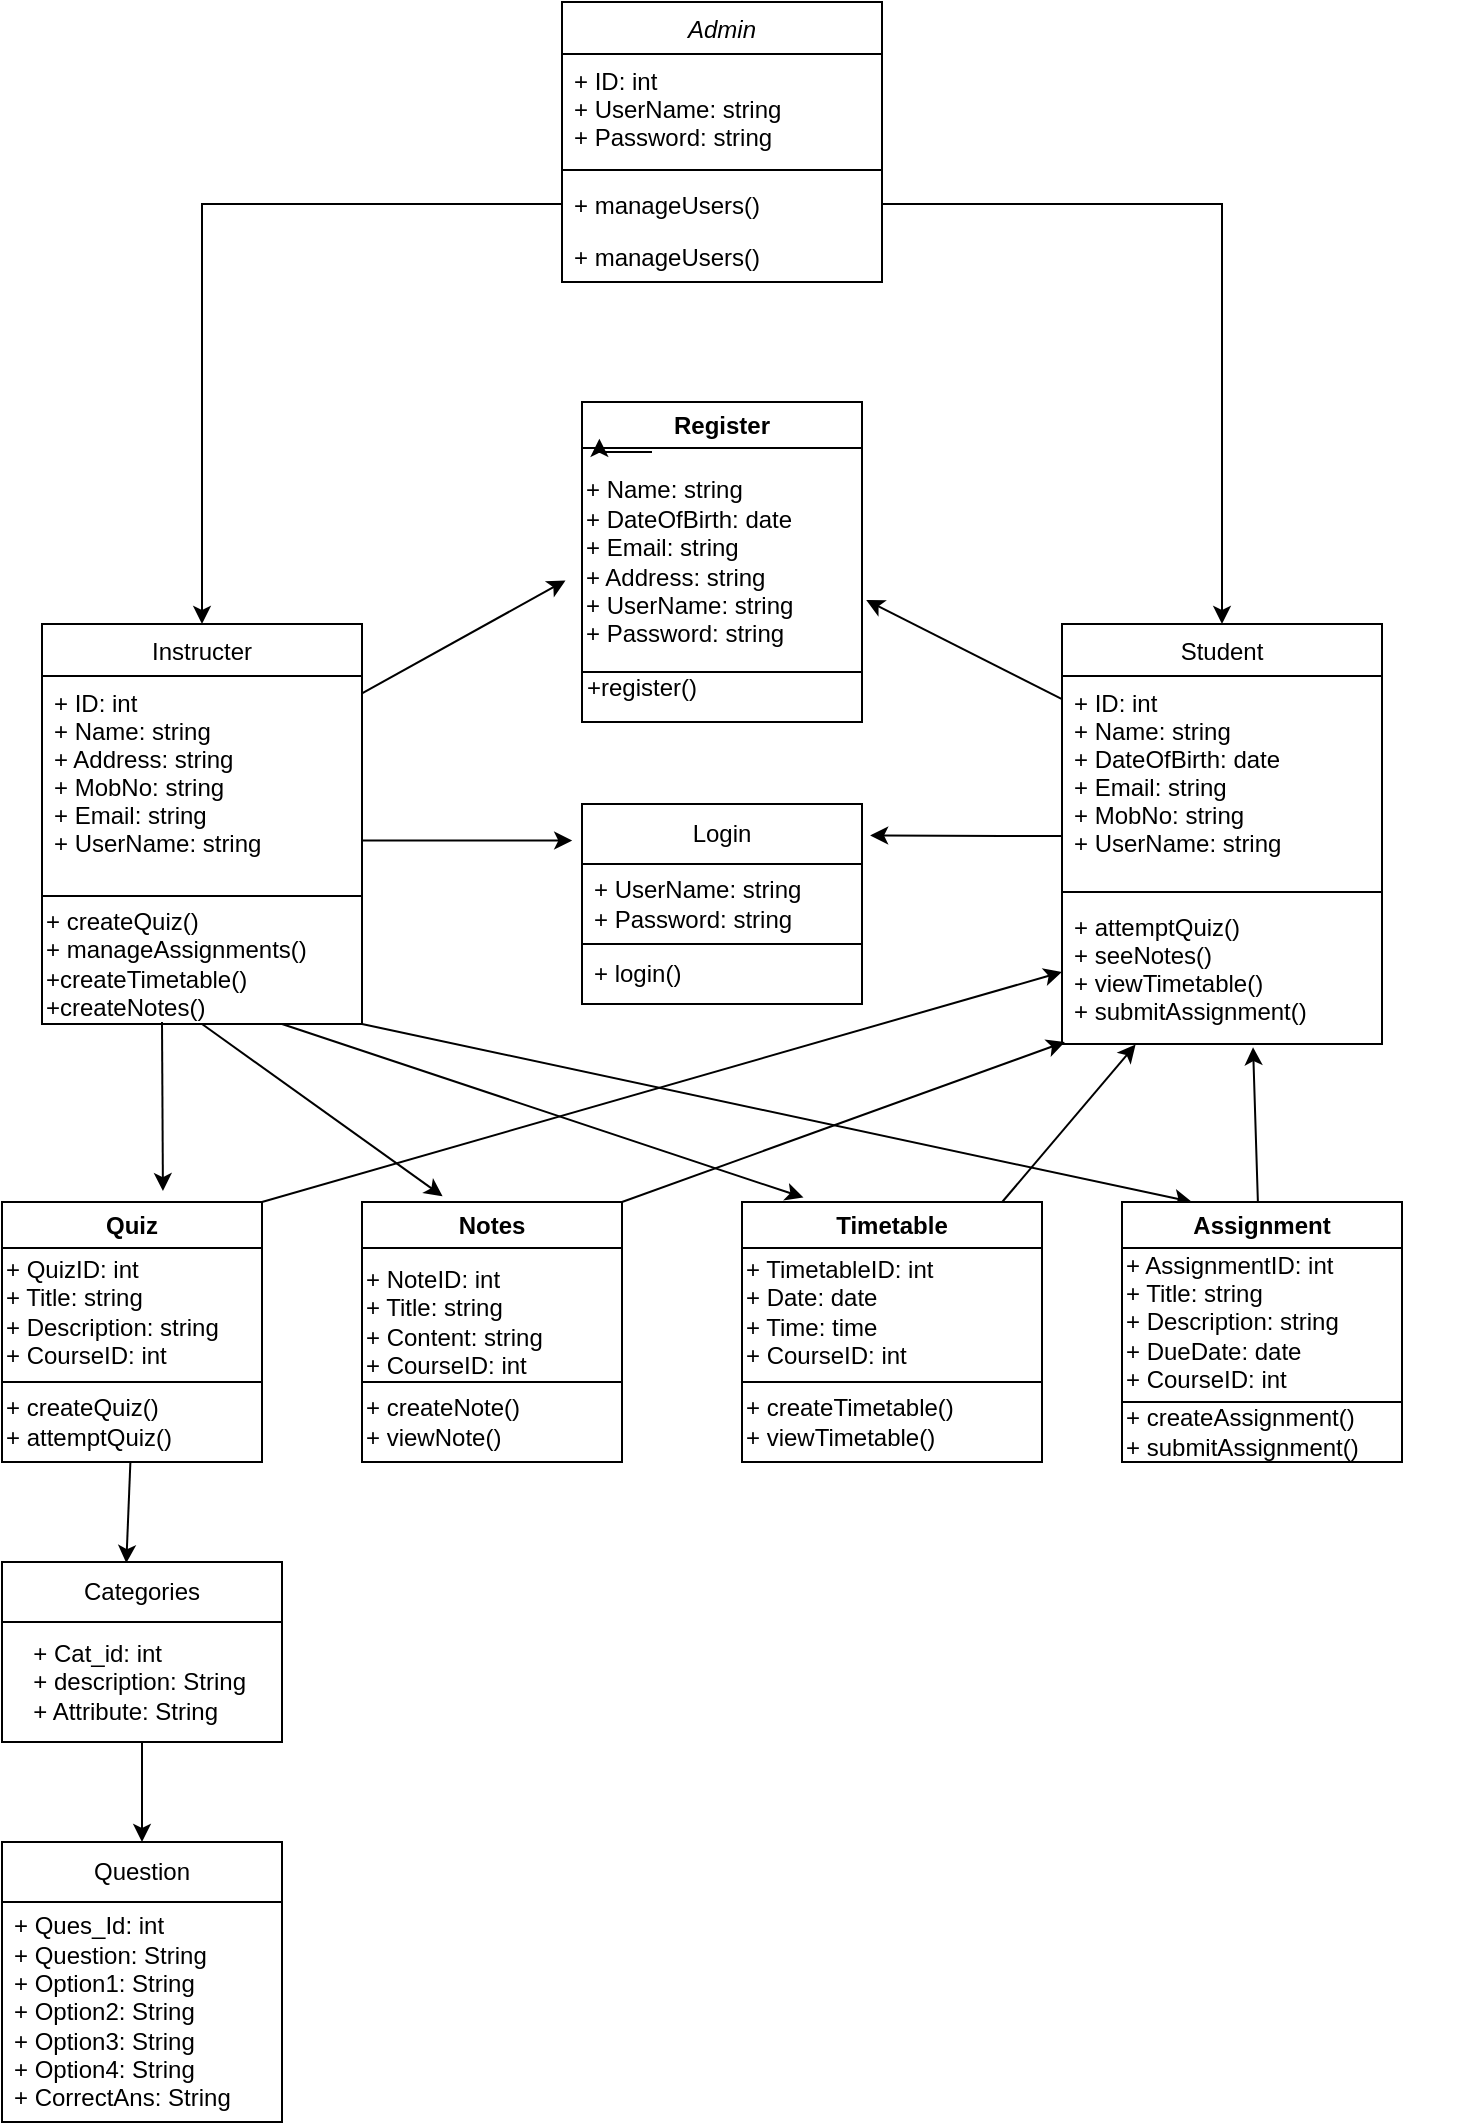 <mxfile version="24.6.4" type="device">
  <diagram id="C5RBs43oDa-KdzZeNtuy" name="Page-1">
    <mxGraphModel dx="770" dy="2772" grid="1" gridSize="10" guides="1" tooltips="1" connect="1" arrows="1" fold="1" page="1" pageScale="1" pageWidth="827" pageHeight="1169" math="0" shadow="0">
      <root>
        <mxCell id="WIyWlLk6GJQsqaUBKTNV-0" />
        <mxCell id="WIyWlLk6GJQsqaUBKTNV-1" parent="WIyWlLk6GJQsqaUBKTNV-0" />
        <mxCell id="zkfFHV4jXpPFQw0GAbJ--0" value="Admin" style="swimlane;fontStyle=2;align=center;verticalAlign=top;childLayout=stackLayout;horizontal=1;startSize=26;horizontalStack=0;resizeParent=1;resizeLast=0;collapsible=1;marginBottom=0;rounded=0;shadow=0;strokeWidth=1;" parent="WIyWlLk6GJQsqaUBKTNV-1" vertex="1">
          <mxGeometry x="360" y="-1480" width="160" height="140" as="geometry">
            <mxRectangle x="230" y="140" width="160" height="26" as="alternateBounds" />
          </mxGeometry>
        </mxCell>
        <mxCell id="zkfFHV4jXpPFQw0GAbJ--1" value="+ ID: int&#xa;+ UserName: string&#xa;+ Password: string&#xa;" style="text;align=left;verticalAlign=top;spacingLeft=4;spacingRight=4;overflow=hidden;rotatable=0;points=[[0,0.5],[1,0.5]];portConstraint=eastwest;" parent="zkfFHV4jXpPFQw0GAbJ--0" vertex="1">
          <mxGeometry y="26" width="160" height="54" as="geometry" />
        </mxCell>
        <mxCell id="zkfFHV4jXpPFQw0GAbJ--4" value="" style="line;html=1;strokeWidth=1;align=left;verticalAlign=middle;spacingTop=-1;spacingLeft=3;spacingRight=3;rotatable=0;labelPosition=right;points=[];portConstraint=eastwest;" parent="zkfFHV4jXpPFQw0GAbJ--0" vertex="1">
          <mxGeometry y="80" width="160" height="8" as="geometry" />
        </mxCell>
        <mxCell id="zkfFHV4jXpPFQw0GAbJ--5" value="+ manageUsers()" style="text;align=left;verticalAlign=top;spacingLeft=4;spacingRight=4;overflow=hidden;rotatable=0;points=[[0,0.5],[1,0.5]];portConstraint=eastwest;" parent="zkfFHV4jXpPFQw0GAbJ--0" vertex="1">
          <mxGeometry y="88" width="160" height="26" as="geometry" />
        </mxCell>
        <mxCell id="uqK89nwIsQNu-sXimUSj-8" value="+ manageUsers()" style="text;align=left;verticalAlign=top;spacingLeft=4;spacingRight=4;overflow=hidden;rotatable=0;points=[[0,0.5],[1,0.5]];portConstraint=eastwest;" vertex="1" parent="zkfFHV4jXpPFQw0GAbJ--0">
          <mxGeometry y="114" width="160" height="26" as="geometry" />
        </mxCell>
        <mxCell id="uqK89nwIsQNu-sXimUSj-15" value="" style="edgeStyle=none;rounded=0;orthogonalLoop=1;jettySize=auto;html=1;entryX=0.619;entryY=-0.042;entryDx=0;entryDy=0;entryPerimeter=0;" edge="1" parent="WIyWlLk6GJQsqaUBKTNV-1" target="egtf2XSQSxhOQ9Tigwxa-14">
          <mxGeometry relative="1" as="geometry">
            <mxPoint x="160" y="-970" as="sourcePoint" />
          </mxGeometry>
        </mxCell>
        <mxCell id="uqK89nwIsQNu-sXimUSj-17" style="edgeStyle=none;rounded=0;orthogonalLoop=1;jettySize=auto;html=1;entryX=0.205;entryY=-0.017;entryDx=0;entryDy=0;entryPerimeter=0;exitX=0.75;exitY=1;exitDx=0;exitDy=0;" edge="1" parent="WIyWlLk6GJQsqaUBKTNV-1" source="zkfFHV4jXpPFQw0GAbJ--6" target="egtf2XSQSxhOQ9Tigwxa-17">
          <mxGeometry relative="1" as="geometry">
            <mxPoint x="410" y="-870" as="targetPoint" />
            <mxPoint x="210" y="-970" as="sourcePoint" />
          </mxGeometry>
        </mxCell>
        <mxCell id="uqK89nwIsQNu-sXimUSj-18" style="edgeStyle=none;rounded=0;orthogonalLoop=1;jettySize=auto;html=1;entryX=0.25;entryY=0;entryDx=0;entryDy=0;exitX=1;exitY=1;exitDx=0;exitDy=0;" edge="1" parent="WIyWlLk6GJQsqaUBKTNV-1" source="zkfFHV4jXpPFQw0GAbJ--6" target="egtf2XSQSxhOQ9Tigwxa-23">
          <mxGeometry relative="1" as="geometry">
            <mxPoint x="260" y="-980" as="sourcePoint" />
          </mxGeometry>
        </mxCell>
        <mxCell id="zkfFHV4jXpPFQw0GAbJ--6" value="Instructer" style="swimlane;fontStyle=0;align=center;verticalAlign=top;childLayout=stackLayout;horizontal=1;startSize=26;horizontalStack=0;resizeParent=1;resizeLast=0;collapsible=1;marginBottom=0;rounded=0;shadow=0;strokeWidth=1;" parent="WIyWlLk6GJQsqaUBKTNV-1" vertex="1">
          <mxGeometry x="100" y="-1169" width="160" height="200" as="geometry">
            <mxRectangle x="130" y="380" width="160" height="26" as="alternateBounds" />
          </mxGeometry>
        </mxCell>
        <mxCell id="zkfFHV4jXpPFQw0GAbJ--8" value="+ ID: int&#xa;+ Name: string&#xa;+ Address: string&#xa;+ MobNo: string&#xa;+ Email: string&#xa;+ UserName: string" style="text;align=left;verticalAlign=top;spacingLeft=4;spacingRight=4;overflow=hidden;rotatable=0;points=[[0,0.5],[1,0.5]];portConstraint=eastwest;rounded=0;shadow=0;html=0;" parent="zkfFHV4jXpPFQw0GAbJ--6" vertex="1">
          <mxGeometry y="26" width="160" height="106" as="geometry" />
        </mxCell>
        <mxCell id="zkfFHV4jXpPFQw0GAbJ--15" value="" style="line;html=1;strokeWidth=1;align=left;verticalAlign=middle;spacingTop=-1;spacingLeft=3;spacingRight=3;rotatable=0;labelPosition=right;points=[];portConstraint=eastwest;" parent="zkfFHV4jXpPFQw0GAbJ--6" vertex="1">
          <mxGeometry y="132" width="160" height="8" as="geometry" />
        </mxCell>
        <mxCell id="egtf2XSQSxhOQ9Tigwxa-7" value="+ createQuiz()&lt;div&gt;+ manageAssignments()&lt;/div&gt;&lt;div&gt;+createTimetable()&lt;/div&gt;&lt;div&gt;+createNotes()&lt;/div&gt;" style="text;html=1;align=left;verticalAlign=middle;whiteSpace=wrap;rounded=0;" parent="zkfFHV4jXpPFQw0GAbJ--6" vertex="1">
          <mxGeometry y="140" width="160" height="60" as="geometry" />
        </mxCell>
        <mxCell id="zkfFHV4jXpPFQw0GAbJ--17" value="Student" style="swimlane;fontStyle=0;align=center;verticalAlign=top;childLayout=stackLayout;horizontal=1;startSize=26;horizontalStack=0;resizeParent=1;resizeLast=0;collapsible=1;marginBottom=0;rounded=0;shadow=0;strokeWidth=1;" parent="WIyWlLk6GJQsqaUBKTNV-1" vertex="1">
          <mxGeometry x="610" y="-1169" width="160" height="210" as="geometry">
            <mxRectangle x="550" y="140" width="160" height="26" as="alternateBounds" />
          </mxGeometry>
        </mxCell>
        <mxCell id="zkfFHV4jXpPFQw0GAbJ--19" value="+ ID: int&#xa;+ Name: string&#xa;+ DateOfBirth: date&#xa;+ Email: string&#xa;+ MobNo: string&#xa;+ UserName: string" style="text;align=left;verticalAlign=top;spacingLeft=4;spacingRight=4;overflow=hidden;rotatable=0;points=[[0,0.5],[1,0.5]];portConstraint=eastwest;rounded=0;shadow=0;html=0;" parent="zkfFHV4jXpPFQw0GAbJ--17" vertex="1">
          <mxGeometry y="26" width="160" height="104" as="geometry" />
        </mxCell>
        <mxCell id="zkfFHV4jXpPFQw0GAbJ--23" value="" style="line;html=1;strokeWidth=1;align=left;verticalAlign=middle;spacingTop=-1;spacingLeft=3;spacingRight=3;rotatable=0;labelPosition=right;points=[];portConstraint=eastwest;" parent="zkfFHV4jXpPFQw0GAbJ--17" vertex="1">
          <mxGeometry y="130" width="160" height="8" as="geometry" />
        </mxCell>
        <mxCell id="zkfFHV4jXpPFQw0GAbJ--24" value="+ attemptQuiz()&#xa;+ seeNotes()&#xa;+ viewTimetable()&#xa;+ submitAssignment()" style="text;align=left;verticalAlign=top;spacingLeft=4;spacingRight=4;overflow=hidden;rotatable=0;points=[[0,0.5],[1,0.5]];portConstraint=eastwest;" parent="zkfFHV4jXpPFQw0GAbJ--17" vertex="1">
          <mxGeometry y="138" width="160" height="72" as="geometry" />
        </mxCell>
        <mxCell id="egtf2XSQSxhOQ9Tigwxa-0" value="Login" style="swimlane;fontStyle=0;childLayout=stackLayout;horizontal=1;startSize=30;horizontalStack=0;resizeParent=1;resizeParentMax=0;resizeLast=0;collapsible=1;marginBottom=0;whiteSpace=wrap;html=1;" parent="WIyWlLk6GJQsqaUBKTNV-1" vertex="1">
          <mxGeometry x="370" y="-1079" width="140" height="100" as="geometry" />
        </mxCell>
        <mxCell id="egtf2XSQSxhOQ9Tigwxa-1" value="+ UserName: string&lt;div&gt;+ Password: string&lt;/div&gt;" style="text;strokeColor=none;fillColor=none;align=left;verticalAlign=middle;spacingLeft=4;spacingRight=4;overflow=hidden;points=[[0,0.5],[1,0.5]];portConstraint=eastwest;rotatable=0;whiteSpace=wrap;html=1;" parent="egtf2XSQSxhOQ9Tigwxa-0" vertex="1">
          <mxGeometry y="30" width="140" height="40" as="geometry" />
        </mxCell>
        <mxCell id="egtf2XSQSxhOQ9Tigwxa-3" value="+ login()" style="text;strokeColor=default;fillColor=none;align=left;verticalAlign=middle;spacingLeft=4;spacingRight=4;overflow=hidden;points=[[0,0.5],[1,0.5]];portConstraint=eastwest;rotatable=0;whiteSpace=wrap;html=1;" parent="egtf2XSQSxhOQ9Tigwxa-0" vertex="1">
          <mxGeometry y="70" width="140" height="30" as="geometry" />
        </mxCell>
        <mxCell id="egtf2XSQSxhOQ9Tigwxa-8" value="Register" style="swimlane;whiteSpace=wrap;html=1;" parent="WIyWlLk6GJQsqaUBKTNV-1" vertex="1">
          <mxGeometry x="370" y="-1280" width="140" height="160" as="geometry" />
        </mxCell>
        <mxCell id="egtf2XSQSxhOQ9Tigwxa-11" value="+register()" style="text;html=1;align=center;verticalAlign=middle;whiteSpace=wrap;rounded=0;" parent="egtf2XSQSxhOQ9Tigwxa-8" vertex="1">
          <mxGeometry y="128" width="60" height="30" as="geometry" />
        </mxCell>
        <mxCell id="uqK89nwIsQNu-sXimUSj-20" style="edgeStyle=none;rounded=0;orthogonalLoop=1;jettySize=auto;html=1;entryX=0;entryY=0.5;entryDx=0;entryDy=0;exitX=1;exitY=0;exitDx=0;exitDy=0;" edge="1" parent="WIyWlLk6GJQsqaUBKTNV-1" source="egtf2XSQSxhOQ9Tigwxa-14" target="zkfFHV4jXpPFQw0GAbJ--24">
          <mxGeometry relative="1" as="geometry" />
        </mxCell>
        <mxCell id="egtf2XSQSxhOQ9Tigwxa-14" value="Quiz" style="swimlane;whiteSpace=wrap;html=1;" parent="WIyWlLk6GJQsqaUBKTNV-1" vertex="1">
          <mxGeometry x="80" y="-880" width="130" height="130" as="geometry" />
        </mxCell>
        <mxCell id="egtf2XSQSxhOQ9Tigwxa-15" value="+ QuizID: int&lt;br&gt;+ Title: string&lt;br&gt;+ Description: string&lt;br&gt;+ CourseID: int" style="text;html=1;align=left;verticalAlign=middle;whiteSpace=wrap;rounded=0;" parent="egtf2XSQSxhOQ9Tigwxa-14" vertex="1">
          <mxGeometry y="20" width="140" height="70" as="geometry" />
        </mxCell>
        <mxCell id="egtf2XSQSxhOQ9Tigwxa-16" value="+ createQuiz()&lt;br&gt;+ attemptQuiz()" style="text;html=1;align=left;verticalAlign=middle;whiteSpace=wrap;rounded=0;strokeColor=default;" parent="egtf2XSQSxhOQ9Tigwxa-14" vertex="1">
          <mxGeometry y="90" width="130" height="40" as="geometry" />
        </mxCell>
        <mxCell id="egtf2XSQSxhOQ9Tigwxa-17" value="Timetable" style="swimlane;whiteSpace=wrap;html=1;shadow=0;" parent="WIyWlLk6GJQsqaUBKTNV-1" vertex="1">
          <mxGeometry x="450" y="-880" width="150" height="130" as="geometry" />
        </mxCell>
        <mxCell id="egtf2XSQSxhOQ9Tigwxa-19" value="+ createTimetable()&lt;br&gt;+ viewTimetable()" style="text;html=1;align=left;verticalAlign=middle;whiteSpace=wrap;rounded=0;strokeColor=default;" parent="egtf2XSQSxhOQ9Tigwxa-17" vertex="1">
          <mxGeometry y="90" width="150" height="40" as="geometry" />
        </mxCell>
        <mxCell id="egtf2XSQSxhOQ9Tigwxa-18" value="+ TimetableID: int&lt;br&gt;+ Date: date&lt;br&gt;+ Time: time&lt;br&gt;+ CourseID: int" style="text;html=1;align=left;verticalAlign=middle;whiteSpace=wrap;rounded=0;" parent="egtf2XSQSxhOQ9Tigwxa-17" vertex="1">
          <mxGeometry y="20" width="150" height="70" as="geometry" />
        </mxCell>
        <mxCell id="egtf2XSQSxhOQ9Tigwxa-20" value="Notes" style="swimlane;whiteSpace=wrap;html=1;" parent="WIyWlLk6GJQsqaUBKTNV-1" vertex="1">
          <mxGeometry x="260" y="-880" width="130" height="130" as="geometry" />
        </mxCell>
        <mxCell id="egtf2XSQSxhOQ9Tigwxa-21" value="+ NoteID: int&lt;br&gt;+ Title: string&lt;br&gt;+ Content: string&lt;br&gt;+ CourseID: int" style="text;html=1;align=left;verticalAlign=middle;whiteSpace=wrap;rounded=0;" parent="egtf2XSQSxhOQ9Tigwxa-20" vertex="1">
          <mxGeometry y="30" width="170" height="60" as="geometry" />
        </mxCell>
        <mxCell id="egtf2XSQSxhOQ9Tigwxa-22" value="+ createNote()&lt;div&gt;+ viewNote()&lt;/div&gt;" style="text;html=1;align=left;verticalAlign=middle;whiteSpace=wrap;rounded=0;strokeColor=default;" parent="egtf2XSQSxhOQ9Tigwxa-20" vertex="1">
          <mxGeometry y="90" width="130" height="40" as="geometry" />
        </mxCell>
        <mxCell id="egtf2XSQSxhOQ9Tigwxa-23" value="Assignment" style="swimlane;whiteSpace=wrap;html=1;" parent="WIyWlLk6GJQsqaUBKTNV-1" vertex="1">
          <mxGeometry x="640" y="-880" width="140" height="130" as="geometry" />
        </mxCell>
        <mxCell id="egtf2XSQSxhOQ9Tigwxa-24" value="+ AssignmentID: int&lt;br&gt;+ Title: string&lt;br&gt;+ Description: string&lt;br&gt;+ DueDate: date&lt;br&gt;+ CourseID: int" style="text;html=1;align=left;verticalAlign=middle;whiteSpace=wrap;rounded=0;" parent="egtf2XSQSxhOQ9Tigwxa-23" vertex="1">
          <mxGeometry y="20" width="180" height="80" as="geometry" />
        </mxCell>
        <mxCell id="egtf2XSQSxhOQ9Tigwxa-25" value="+ createAssignment()&lt;br&gt;+ submitAssignment()" style="text;html=1;align=left;verticalAlign=middle;whiteSpace=wrap;rounded=0;strokeColor=default;" parent="egtf2XSQSxhOQ9Tigwxa-23" vertex="1">
          <mxGeometry y="100" width="140" height="30" as="geometry" />
        </mxCell>
        <mxCell id="egtf2XSQSxhOQ9Tigwxa-9" value="+ Name: string&lt;br&gt;+ DateOfBirth: date&lt;br&gt;+ Email: string&lt;br&gt;+ Address: string&lt;br&gt;+ UserName: string&lt;br&gt;+ Password: string" style="text;html=1;align=left;verticalAlign=middle;whiteSpace=wrap;rounded=0;" parent="WIyWlLk6GJQsqaUBKTNV-1" vertex="1">
          <mxGeometry x="370" y="-1255" width="140" height="110" as="geometry" />
        </mxCell>
        <mxCell id="egtf2XSQSxhOQ9Tigwxa-10" value="" style="endArrow=none;html=1;rounded=0;exitX=0;exitY=1;exitDx=0;exitDy=0;entryX=1;entryY=1;entryDx=0;entryDy=0;" parent="WIyWlLk6GJQsqaUBKTNV-1" source="egtf2XSQSxhOQ9Tigwxa-9" target="egtf2XSQSxhOQ9Tigwxa-9" edge="1">
          <mxGeometry width="50" height="50" relative="1" as="geometry">
            <mxPoint x="500" y="-1170" as="sourcePoint" />
            <mxPoint x="550" y="-1220" as="targetPoint" />
            <Array as="points" />
          </mxGeometry>
        </mxCell>
        <mxCell id="egtf2XSQSxhOQ9Tigwxa-12" style="edgeStyle=orthogonalEdgeStyle;rounded=0;orthogonalLoop=1;jettySize=auto;html=1;exitX=0.25;exitY=0;exitDx=0;exitDy=0;entryX=0.062;entryY=-0.06;entryDx=0;entryDy=0;entryPerimeter=0;" parent="WIyWlLk6GJQsqaUBKTNV-1" source="egtf2XSQSxhOQ9Tigwxa-9" target="egtf2XSQSxhOQ9Tigwxa-9" edge="1">
          <mxGeometry relative="1" as="geometry" />
        </mxCell>
        <mxCell id="uqK89nwIsQNu-sXimUSj-6" style="edgeStyle=orthogonalEdgeStyle;rounded=0;orthogonalLoop=1;jettySize=auto;html=1;entryX=1.029;entryY=0.157;entryDx=0;entryDy=0;entryPerimeter=0;" edge="1" parent="WIyWlLk6GJQsqaUBKTNV-1" source="zkfFHV4jXpPFQw0GAbJ--19" target="egtf2XSQSxhOQ9Tigwxa-0">
          <mxGeometry relative="1" as="geometry">
            <Array as="points">
              <mxPoint x="580" y="-1063" />
              <mxPoint x="580" y="-1063" />
            </Array>
          </mxGeometry>
        </mxCell>
        <mxCell id="uqK89nwIsQNu-sXimUSj-7" style="edgeStyle=orthogonalEdgeStyle;rounded=0;orthogonalLoop=1;jettySize=auto;html=1;entryX=-0.035;entryY=0.183;entryDx=0;entryDy=0;entryPerimeter=0;" edge="1" parent="WIyWlLk6GJQsqaUBKTNV-1" source="zkfFHV4jXpPFQw0GAbJ--8" target="egtf2XSQSxhOQ9Tigwxa-0">
          <mxGeometry relative="1" as="geometry">
            <Array as="points">
              <mxPoint x="310" y="-1060" />
            </Array>
          </mxGeometry>
        </mxCell>
        <mxCell id="uqK89nwIsQNu-sXimUSj-9" style="edgeStyle=orthogonalEdgeStyle;rounded=0;orthogonalLoop=1;jettySize=auto;html=1;entryX=0.5;entryY=0;entryDx=0;entryDy=0;" edge="1" parent="WIyWlLk6GJQsqaUBKTNV-1" source="zkfFHV4jXpPFQw0GAbJ--5" target="zkfFHV4jXpPFQw0GAbJ--17">
          <mxGeometry relative="1" as="geometry" />
        </mxCell>
        <mxCell id="uqK89nwIsQNu-sXimUSj-10" style="edgeStyle=orthogonalEdgeStyle;rounded=0;orthogonalLoop=1;jettySize=auto;html=1;entryX=0.5;entryY=0;entryDx=0;entryDy=0;" edge="1" parent="WIyWlLk6GJQsqaUBKTNV-1" source="zkfFHV4jXpPFQw0GAbJ--5" target="zkfFHV4jXpPFQw0GAbJ--6">
          <mxGeometry relative="1" as="geometry" />
        </mxCell>
        <mxCell id="uqK89nwIsQNu-sXimUSj-16" style="edgeStyle=none;rounded=0;orthogonalLoop=1;jettySize=auto;html=1;exitX=0.5;exitY=1;exitDx=0;exitDy=0;entryX=0.31;entryY=-0.022;entryDx=0;entryDy=0;entryPerimeter=0;" edge="1" parent="WIyWlLk6GJQsqaUBKTNV-1" source="zkfFHV4jXpPFQw0GAbJ--6" target="egtf2XSQSxhOQ9Tigwxa-20">
          <mxGeometry relative="1" as="geometry" />
        </mxCell>
        <mxCell id="uqK89nwIsQNu-sXimUSj-19" style="rounded=0;orthogonalLoop=1;jettySize=auto;html=1;entryX=0.009;entryY=0.986;entryDx=0;entryDy=0;entryPerimeter=0;exitX=1;exitY=0;exitDx=0;exitDy=0;" edge="1" parent="WIyWlLk6GJQsqaUBKTNV-1" source="egtf2XSQSxhOQ9Tigwxa-20" target="zkfFHV4jXpPFQw0GAbJ--24">
          <mxGeometry relative="1" as="geometry" />
        </mxCell>
        <mxCell id="uqK89nwIsQNu-sXimUSj-21" style="edgeStyle=none;rounded=0;orthogonalLoop=1;jettySize=auto;html=1;entryX=0.23;entryY=1.004;entryDx=0;entryDy=0;entryPerimeter=0;" edge="1" parent="WIyWlLk6GJQsqaUBKTNV-1" source="egtf2XSQSxhOQ9Tigwxa-17" target="zkfFHV4jXpPFQw0GAbJ--24">
          <mxGeometry relative="1" as="geometry" />
        </mxCell>
        <mxCell id="uqK89nwIsQNu-sXimUSj-22" style="edgeStyle=none;rounded=0;orthogonalLoop=1;jettySize=auto;html=1;entryX=0.597;entryY=1.022;entryDx=0;entryDy=0;entryPerimeter=0;" edge="1" parent="WIyWlLk6GJQsqaUBKTNV-1" source="egtf2XSQSxhOQ9Tigwxa-23" target="zkfFHV4jXpPFQw0GAbJ--24">
          <mxGeometry relative="1" as="geometry" />
        </mxCell>
        <mxCell id="uqK89nwIsQNu-sXimUSj-23" value="Categories" style="swimlane;fontStyle=0;childLayout=stackLayout;horizontal=1;startSize=30;horizontalStack=0;resizeParent=1;resizeParentMax=0;resizeLast=0;collapsible=1;marginBottom=0;whiteSpace=wrap;html=1;" vertex="1" parent="WIyWlLk6GJQsqaUBKTNV-1">
          <mxGeometry x="80" y="-700" width="140" height="90" as="geometry" />
        </mxCell>
        <mxCell id="uqK89nwIsQNu-sXimUSj-28" value="&lt;div style=&quot;text-align: left;&quot;&gt;&lt;span style=&quot;background-color: initial;&quot;&gt;+ Cat_id: int&amp;nbsp;&lt;/span&gt;&lt;/div&gt;&lt;div&gt;+ description: String&lt;span style=&quot;background-color: initial;&quot;&gt;&amp;nbsp;&lt;/span&gt;&lt;/div&gt;&lt;div style=&quot;text-align: left;&quot;&gt;&lt;span style=&quot;background-color: initial;&quot;&gt;+ Attribute: String&lt;/span&gt;&lt;/div&gt;" style="text;html=1;align=center;verticalAlign=middle;resizable=0;points=[];autosize=1;strokeColor=none;fillColor=none;" vertex="1" parent="uqK89nwIsQNu-sXimUSj-23">
          <mxGeometry y="30" width="140" height="60" as="geometry" />
        </mxCell>
        <mxCell id="uqK89nwIsQNu-sXimUSj-27" value="" style="edgeStyle=none;rounded=0;orthogonalLoop=1;jettySize=auto;html=1;entryX=0.444;entryY=0.006;entryDx=0;entryDy=0;entryPerimeter=0;" edge="1" parent="WIyWlLk6GJQsqaUBKTNV-1" source="egtf2XSQSxhOQ9Tigwxa-16" target="uqK89nwIsQNu-sXimUSj-23">
          <mxGeometry relative="1" as="geometry">
            <mxPoint x="145" y="-710" as="targetPoint" />
            <Array as="points" />
          </mxGeometry>
        </mxCell>
        <mxCell id="uqK89nwIsQNu-sXimUSj-29" value="Question" style="swimlane;fontStyle=0;childLayout=stackLayout;horizontal=1;startSize=30;horizontalStack=0;resizeParent=1;resizeParentMax=0;resizeLast=0;collapsible=1;marginBottom=0;whiteSpace=wrap;html=1;" vertex="1" parent="WIyWlLk6GJQsqaUBKTNV-1">
          <mxGeometry x="80" y="-560" width="140" height="140" as="geometry" />
        </mxCell>
        <mxCell id="uqK89nwIsQNu-sXimUSj-30" value="+ Ques_Id: int&amp;nbsp;&lt;br&gt;+ Question: String&lt;br&gt;+ Option1: String&amp;nbsp;&lt;br&gt;+ Option2: String&amp;nbsp;&lt;br&gt;+ Option3: String&amp;nbsp;&lt;br&gt;+ Option4: String&amp;nbsp;&lt;br&gt;+ CorrectAns: String" style="text;strokeColor=none;fillColor=none;align=left;verticalAlign=middle;spacingLeft=4;spacingRight=4;overflow=hidden;points=[[0,0.5],[1,0.5]];portConstraint=eastwest;rotatable=0;whiteSpace=wrap;html=1;" vertex="1" parent="uqK89nwIsQNu-sXimUSj-29">
          <mxGeometry y="30" width="140" height="110" as="geometry" />
        </mxCell>
        <mxCell id="uqK89nwIsQNu-sXimUSj-33" value="" style="edgeStyle=none;rounded=0;orthogonalLoop=1;jettySize=auto;html=1;" edge="1" parent="WIyWlLk6GJQsqaUBKTNV-1" source="uqK89nwIsQNu-sXimUSj-28">
          <mxGeometry relative="1" as="geometry">
            <mxPoint x="150" y="-560" as="targetPoint" />
          </mxGeometry>
        </mxCell>
        <mxCell id="uqK89nwIsQNu-sXimUSj-37" style="edgeStyle=none;rounded=0;orthogonalLoop=1;jettySize=auto;html=1;entryX=-0.059;entryY=0.584;entryDx=0;entryDy=0;entryPerimeter=0;" edge="1" parent="WIyWlLk6GJQsqaUBKTNV-1" source="zkfFHV4jXpPFQw0GAbJ--8" target="egtf2XSQSxhOQ9Tigwxa-9">
          <mxGeometry relative="1" as="geometry">
            <mxPoint x="350" y="-1240" as="targetPoint" />
          </mxGeometry>
        </mxCell>
        <mxCell id="uqK89nwIsQNu-sXimUSj-38" style="edgeStyle=none;rounded=0;orthogonalLoop=1;jettySize=auto;html=1;entryX=1.015;entryY=0.673;entryDx=0;entryDy=0;entryPerimeter=0;" edge="1" parent="WIyWlLk6GJQsqaUBKTNV-1" source="zkfFHV4jXpPFQw0GAbJ--19" target="egtf2XSQSxhOQ9Tigwxa-9">
          <mxGeometry relative="1" as="geometry" />
        </mxCell>
      </root>
    </mxGraphModel>
  </diagram>
</mxfile>

